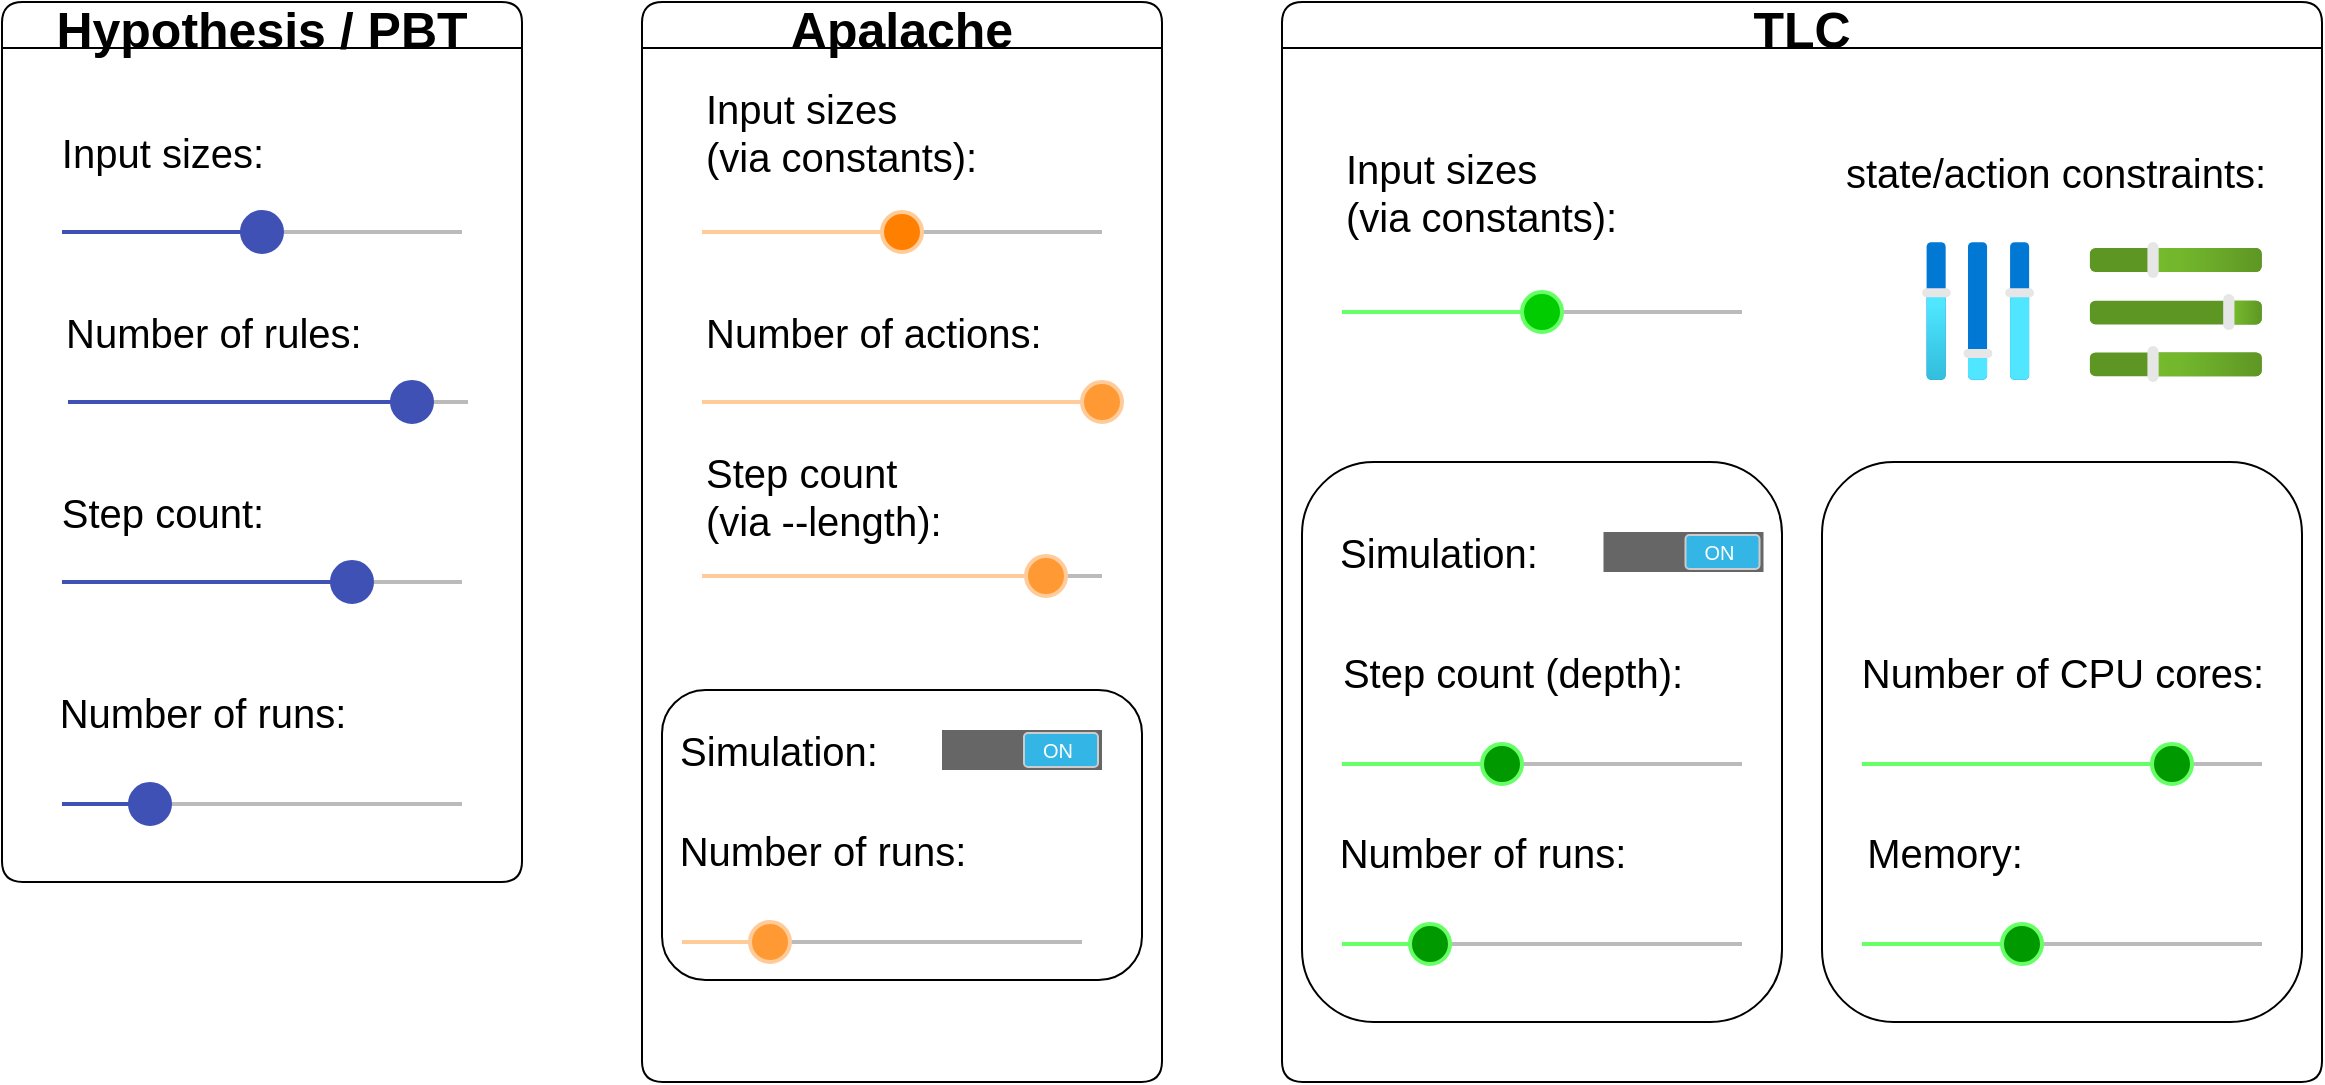 <mxfile version="18.0.6" type="device"><diagram id="RHhPhNMYOjOCZQmPz5UX" name="Page-1"><mxGraphModel dx="1106" dy="852" grid="1" gridSize="10" guides="1" tooltips="1" connect="1" arrows="1" fold="1" page="1" pageScale="1" pageWidth="827" pageHeight="1169" math="0" shadow="0"><root><mxCell id="0"/><mxCell id="1" parent="0"/><mxCell id="2YPBn14NDc9lmkKGzB_7-28" value="Apalache" style="swimlane;fontFamily=Helvetica;fontSize=25;rounded=1;" vertex="1" parent="1"><mxGeometry x="330" y="40" width="260" height="540" as="geometry"/></mxCell><mxCell id="2YPBn14NDc9lmkKGzB_7-22" value="Input sizes&lt;br&gt;(via constants):" style="text;html=1;align=left;verticalAlign=middle;resizable=0;points=[];autosize=1;strokeColor=none;fillColor=none;fontSize=20;" vertex="1" parent="2YPBn14NDc9lmkKGzB_7-28"><mxGeometry x="30" y="40" width="150" height="50" as="geometry"/></mxCell><mxCell id="2YPBn14NDc9lmkKGzB_7-23" value="" style="dashed=0;verticalLabelPosition=bottom;verticalAlign=top;align=center;shape=mxgraph.gmdl.slider2;barPos=50;strokeColor=#FFCC99;opacity=100;strokeWidth=2;fillColor=#FF8000;handleSize=20;shadow=0;fontSize=20;" vertex="1" parent="2YPBn14NDc9lmkKGzB_7-28"><mxGeometry x="30" y="105" width="200" height="20" as="geometry"/></mxCell><mxCell id="2YPBn14NDc9lmkKGzB_7-24" value="" style="dashed=0;verticalLabelPosition=bottom;verticalAlign=top;align=center;shape=mxgraph.gmdl.slider2;barPos=86;strokeColor=#FFCC99;opacity=100;strokeWidth=2;fillColor=#FF9933;handleSize=20;shadow=0;fontSize=20;" vertex="1" parent="2YPBn14NDc9lmkKGzB_7-28"><mxGeometry x="30" y="277" width="200" height="20" as="geometry"/></mxCell><mxCell id="2YPBn14NDc9lmkKGzB_7-25" value="Step count&lt;br&gt;(via --length):" style="text;html=1;align=left;verticalAlign=middle;resizable=0;points=[];autosize=1;strokeColor=none;fillColor=none;fontSize=20;" vertex="1" parent="2YPBn14NDc9lmkKGzB_7-28"><mxGeometry x="30" y="222" width="130" height="50" as="geometry"/></mxCell><mxCell id="2YPBn14NDc9lmkKGzB_7-67" value="" style="dashed=0;verticalLabelPosition=bottom;verticalAlign=top;align=center;shape=mxgraph.gmdl.slider2;barPos=100;strokeColor=#FFCC99;opacity=100;strokeWidth=2;fillColor=#FF9933;handleSize=20;shadow=0;fontSize=20;" vertex="1" parent="2YPBn14NDc9lmkKGzB_7-28"><mxGeometry x="30" y="190" width="200" height="20" as="geometry"/></mxCell><mxCell id="2YPBn14NDc9lmkKGzB_7-68" value="Number of actions:" style="text;html=1;align=left;verticalAlign=middle;resizable=0;points=[];autosize=1;strokeColor=none;fillColor=none;fontSize=20;" vertex="1" parent="2YPBn14NDc9lmkKGzB_7-28"><mxGeometry x="30" y="150" width="180" height="30" as="geometry"/></mxCell><mxCell id="2YPBn14NDc9lmkKGzB_7-66" value="" style="group" vertex="1" connectable="0" parent="2YPBn14NDc9lmkKGzB_7-28"><mxGeometry x="10" y="344" width="240" height="145" as="geometry"/></mxCell><mxCell id="2YPBn14NDc9lmkKGzB_7-32" value="" style="rounded=1;whiteSpace=wrap;html=1;fontFamily=Comic Sans MS;fontSize=25;" vertex="1" parent="2YPBn14NDc9lmkKGzB_7-66"><mxGeometry width="240" height="145" as="geometry"/></mxCell><mxCell id="2YPBn14NDc9lmkKGzB_7-29" value="Simulation:" style="text;html=1;align=center;verticalAlign=middle;resizable=0;points=[];autosize=1;strokeColor=none;fillColor=none;fontSize=20;" vertex="1" parent="2YPBn14NDc9lmkKGzB_7-66"><mxGeometry x="2.5" y="15" width="110" height="30" as="geometry"/></mxCell><mxCell id="2YPBn14NDc9lmkKGzB_7-26" value="" style="dashed=0;verticalLabelPosition=bottom;verticalAlign=top;align=center;shape=mxgraph.gmdl.slider2;barPos=22;strokeColor=#FFCC99;opacity=100;strokeWidth=2;fillColor=#FF9933;handleSize=20;shadow=0;fontSize=20;" vertex="1" parent="2YPBn14NDc9lmkKGzB_7-66"><mxGeometry x="10" y="116" width="200" height="20" as="geometry"/></mxCell><mxCell id="2YPBn14NDc9lmkKGzB_7-27" value="Number of runs:" style="text;html=1;align=center;verticalAlign=middle;resizable=0;points=[];autosize=1;strokeColor=none;fillColor=none;fontSize=20;" vertex="1" parent="2YPBn14NDc9lmkKGzB_7-66"><mxGeometry y="65" width="160" height="30" as="geometry"/></mxCell><mxCell id="2YPBn14NDc9lmkKGzB_7-31" value="" style="verticalLabelPosition=bottom;verticalAlign=top;html=1;shadow=0;dashed=0;strokeWidth=1;shape=mxgraph.android.switch_on;fillColor=#666666;sketch=0;fontFamily=Comic Sans MS;fontSize=25;" vertex="1" parent="2YPBn14NDc9lmkKGzB_7-66"><mxGeometry x="140" y="20" width="80" height="20" as="geometry"/></mxCell><mxCell id="2YPBn14NDc9lmkKGzB_7-35" value="TLC" style="swimlane;fontFamily=Helvetica;fontSize=25;rounded=1;" vertex="1" parent="1"><mxGeometry x="650" y="40" width="520" height="540" as="geometry"/></mxCell><mxCell id="2YPBn14NDc9lmkKGzB_7-37" value="" style="dashed=0;verticalLabelPosition=bottom;verticalAlign=top;align=center;shape=mxgraph.gmdl.slider2;barPos=50;strokeColor=#66FF66;opacity=100;strokeWidth=2;fillColor=#00CC00;handleSize=20;shadow=0;fontSize=20;" vertex="1" parent="2YPBn14NDc9lmkKGzB_7-35"><mxGeometry x="30" y="145" width="200" height="20" as="geometry"/></mxCell><mxCell id="2YPBn14NDc9lmkKGzB_7-51" value="Input sizes&lt;br&gt;(via constants):" style="text;html=1;align=left;verticalAlign=middle;resizable=0;points=[];autosize=1;strokeColor=none;fillColor=none;fontSize=20;" vertex="1" parent="2YPBn14NDc9lmkKGzB_7-35"><mxGeometry x="30" y="70" width="150" height="50" as="geometry"/></mxCell><mxCell id="2YPBn14NDc9lmkKGzB_7-52" value="" style="aspect=fixed;html=1;points=[];align=center;image;fontSize=12;image=img/lib/azure2/general/Controls.svg;fontFamily=Comic Sans MS;strokeColor=#66FF66;fillColor=#00CC00;" vertex="1" parent="2YPBn14NDc9lmkKGzB_7-35"><mxGeometry x="320" y="120" width="56.0" height="69" as="geometry"/></mxCell><mxCell id="2YPBn14NDc9lmkKGzB_7-53" value="state/action constraints:" style="text;html=1;align=left;verticalAlign=middle;resizable=0;points=[];autosize=1;strokeColor=none;fillColor=none;fontSize=20;" vertex="1" parent="2YPBn14NDc9lmkKGzB_7-35"><mxGeometry x="280" y="70" width="230" height="30" as="geometry"/></mxCell><mxCell id="2YPBn14NDc9lmkKGzB_7-63" value="" style="aspect=fixed;html=1;points=[];align=center;image;fontSize=12;image=img/lib/azure2/general/Controls_Horizontal.svg;fontFamily=Comic Sans MS;strokeColor=#66FF66;fillColor=#00CC00;" vertex="1" parent="2YPBn14NDc9lmkKGzB_7-35"><mxGeometry x="403.75" y="120" width="86.25" height="70" as="geometry"/></mxCell><mxCell id="2YPBn14NDc9lmkKGzB_7-71" value="" style="group" vertex="1" connectable="0" parent="2YPBn14NDc9lmkKGzB_7-35"><mxGeometry x="270" y="230" width="240" height="280" as="geometry"/></mxCell><mxCell id="2YPBn14NDc9lmkKGzB_7-56" value="" style="rounded=1;whiteSpace=wrap;html=1;fontFamily=Comic Sans MS;fontSize=25;" vertex="1" parent="2YPBn14NDc9lmkKGzB_7-71"><mxGeometry width="240" height="280" as="geometry"/></mxCell><mxCell id="2YPBn14NDc9lmkKGzB_7-58" value="" style="dashed=0;verticalLabelPosition=bottom;verticalAlign=top;align=center;shape=mxgraph.gmdl.slider2;barPos=77.5;strokeColor=#66FF66;opacity=100;strokeWidth=2;fillColor=#009900;handleSize=20;shadow=0;fontSize=20;" vertex="1" parent="2YPBn14NDc9lmkKGzB_7-71"><mxGeometry x="20" y="141" width="200" height="20" as="geometry"/></mxCell><mxCell id="2YPBn14NDc9lmkKGzB_7-59" value="Number of CPU cores:" style="text;html=1;align=center;verticalAlign=middle;resizable=0;points=[];autosize=1;strokeColor=none;fillColor=none;fontSize=20;" vertex="1" parent="2YPBn14NDc9lmkKGzB_7-71"><mxGeometry x="10" y="90" width="220" height="30" as="geometry"/></mxCell><mxCell id="2YPBn14NDc9lmkKGzB_7-61" value="" style="dashed=0;verticalLabelPosition=bottom;verticalAlign=top;align=center;shape=mxgraph.gmdl.slider2;barPos=40;strokeColor=#66FF66;opacity=100;strokeWidth=2;fillColor=#009900;handleSize=20;shadow=0;fontSize=20;" vertex="1" parent="2YPBn14NDc9lmkKGzB_7-71"><mxGeometry x="20" y="231" width="200" height="20" as="geometry"/></mxCell><mxCell id="2YPBn14NDc9lmkKGzB_7-62" value="Memory:" style="text;html=1;align=center;verticalAlign=middle;resizable=0;points=[];autosize=1;strokeColor=none;fillColor=none;fontSize=20;" vertex="1" parent="2YPBn14NDc9lmkKGzB_7-71"><mxGeometry x="16" y="180" width="90" height="30" as="geometry"/></mxCell><mxCell id="2YPBn14NDc9lmkKGzB_7-72" value="" style="group" vertex="1" connectable="0" parent="2YPBn14NDc9lmkKGzB_7-35"><mxGeometry x="10" y="230" width="240" height="280" as="geometry"/></mxCell><mxCell id="2YPBn14NDc9lmkKGzB_7-40" value="" style="rounded=1;whiteSpace=wrap;html=1;fontFamily=Comic Sans MS;fontSize=25;" vertex="1" parent="2YPBn14NDc9lmkKGzB_7-72"><mxGeometry width="240" height="280" as="geometry"/></mxCell><mxCell id="2YPBn14NDc9lmkKGzB_7-49" value="" style="dashed=0;verticalLabelPosition=bottom;verticalAlign=top;align=center;shape=mxgraph.gmdl.slider2;barPos=40;strokeColor=#66FF66;opacity=100;strokeWidth=2;fillColor=#009900;handleSize=20;shadow=0;fontSize=20;" vertex="1" parent="2YPBn14NDc9lmkKGzB_7-72"><mxGeometry x="20" y="141" width="200" height="20" as="geometry"/></mxCell><mxCell id="2YPBn14NDc9lmkKGzB_7-50" value="Step count (depth):" style="text;html=1;align=center;verticalAlign=middle;resizable=0;points=[];autosize=1;strokeColor=none;fillColor=none;fontSize=20;" vertex="1" parent="2YPBn14NDc9lmkKGzB_7-72"><mxGeometry x="10" y="90" width="190" height="30" as="geometry"/></mxCell><mxCell id="2YPBn14NDc9lmkKGzB_7-43" value="Number of runs:" style="text;html=1;align=center;verticalAlign=middle;resizable=0;points=[];autosize=1;strokeColor=none;fillColor=none;fontSize=20;" vertex="1" parent="2YPBn14NDc9lmkKGzB_7-72"><mxGeometry x="10" y="180" width="160" height="30" as="geometry"/></mxCell><mxCell id="2YPBn14NDc9lmkKGzB_7-42" value="" style="dashed=0;verticalLabelPosition=bottom;verticalAlign=top;align=center;shape=mxgraph.gmdl.slider2;barPos=22;strokeColor=#66FF66;opacity=100;strokeWidth=2;fillColor=#009900;handleSize=20;shadow=0;fontSize=20;" vertex="1" parent="2YPBn14NDc9lmkKGzB_7-72"><mxGeometry x="20" y="231" width="200" height="20" as="geometry"/></mxCell><mxCell id="2YPBn14NDc9lmkKGzB_7-44" value="" style="verticalLabelPosition=bottom;verticalAlign=top;html=1;shadow=0;dashed=0;strokeWidth=1;shape=mxgraph.android.switch_on;fillColor=#666666;sketch=0;fontFamily=Comic Sans MS;fontSize=25;" vertex="1" parent="2YPBn14NDc9lmkKGzB_7-72"><mxGeometry x="150.75" y="35" width="80" height="20" as="geometry"/></mxCell><mxCell id="2YPBn14NDc9lmkKGzB_7-41" value="Simulation:" style="text;html=1;align=center;verticalAlign=middle;resizable=0;points=[];autosize=1;strokeColor=none;fillColor=none;fontSize=20;" vertex="1" parent="2YPBn14NDc9lmkKGzB_7-72"><mxGeometry x="13.25" y="30" width="110" height="30" as="geometry"/></mxCell><mxCell id="2YPBn14NDc9lmkKGzB_7-12" value="Hypothesis / PBT" style="swimlane;fontFamily=Helvetica;fontSize=25;rounded=1;" vertex="1" parent="1"><mxGeometry x="10" y="40" width="260" height="440" as="geometry"/></mxCell><mxCell id="2YPBn14NDc9lmkKGzB_7-6" value="" style="dashed=0;verticalLabelPosition=bottom;verticalAlign=top;align=center;shape=mxgraph.gmdl.slider2;barPos=50;strokeColor=#3F51B5;opacity=100;strokeWidth=2;fillColor=#3F51B5;handleSize=20;shadow=0;fontSize=20;" vertex="1" parent="2YPBn14NDc9lmkKGzB_7-12"><mxGeometry x="30" y="105" width="200" height="20" as="geometry"/></mxCell><mxCell id="2YPBn14NDc9lmkKGzB_7-9" value="" style="dashed=0;verticalLabelPosition=bottom;verticalAlign=top;align=center;shape=mxgraph.gmdl.slider2;barPos=22;strokeColor=#3F51B5;opacity=100;strokeWidth=2;fillColor=#3F51B5;handleSize=20;shadow=0;fontSize=20;" vertex="1" parent="2YPBn14NDc9lmkKGzB_7-12"><mxGeometry x="30" y="391" width="200" height="20" as="geometry"/></mxCell><mxCell id="2YPBn14NDc9lmkKGzB_7-10" value="Number of runs:" style="text;html=1;align=center;verticalAlign=middle;resizable=0;points=[];autosize=1;strokeColor=none;fillColor=none;fontSize=20;" vertex="1" parent="2YPBn14NDc9lmkKGzB_7-12"><mxGeometry x="20" y="340" width="160" height="30" as="geometry"/></mxCell><mxCell id="2YPBn14NDc9lmkKGzB_7-4" value="Input sizes:" style="text;html=1;align=center;verticalAlign=middle;resizable=0;points=[];autosize=1;strokeColor=none;fillColor=none;fontSize=20;" vertex="1" parent="2YPBn14NDc9lmkKGzB_7-12"><mxGeometry x="20" y="60" width="120" height="30" as="geometry"/></mxCell><mxCell id="2YPBn14NDc9lmkKGzB_7-64" value="" style="dashed=0;verticalLabelPosition=bottom;verticalAlign=top;align=center;shape=mxgraph.gmdl.slider2;barPos=86;strokeColor=#3F51B5;opacity=100;strokeWidth=2;fillColor=#3F51B5;handleSize=20;shadow=0;fontSize=20;" vertex="1" parent="2YPBn14NDc9lmkKGzB_7-12"><mxGeometry x="33" y="190" width="200" height="20" as="geometry"/></mxCell><mxCell id="2YPBn14NDc9lmkKGzB_7-65" value="Number of rules:" style="text;html=1;align=left;verticalAlign=middle;resizable=0;points=[];autosize=1;strokeColor=none;fillColor=none;fontSize=20;" vertex="1" parent="2YPBn14NDc9lmkKGzB_7-12"><mxGeometry x="30" y="150" width="160" height="30" as="geometry"/></mxCell><mxCell id="2YPBn14NDc9lmkKGzB_7-8" value="Step count:" style="text;html=1;align=center;verticalAlign=middle;resizable=0;points=[];autosize=1;strokeColor=none;fillColor=none;fontSize=20;" vertex="1" parent="2YPBn14NDc9lmkKGzB_7-12"><mxGeometry x="20" y="240" width="120" height="30" as="geometry"/></mxCell><mxCell id="2YPBn14NDc9lmkKGzB_7-7" value="" style="dashed=0;verticalLabelPosition=bottom;verticalAlign=top;align=center;shape=mxgraph.gmdl.slider2;barPos=72.5;strokeColor=#3F51B5;opacity=100;strokeWidth=2;fillColor=#3F51B5;handleSize=20;shadow=0;fontSize=20;" vertex="1" parent="2YPBn14NDc9lmkKGzB_7-12"><mxGeometry x="30" y="280" width="200" height="20" as="geometry"/></mxCell></root></mxGraphModel></diagram></mxfile>